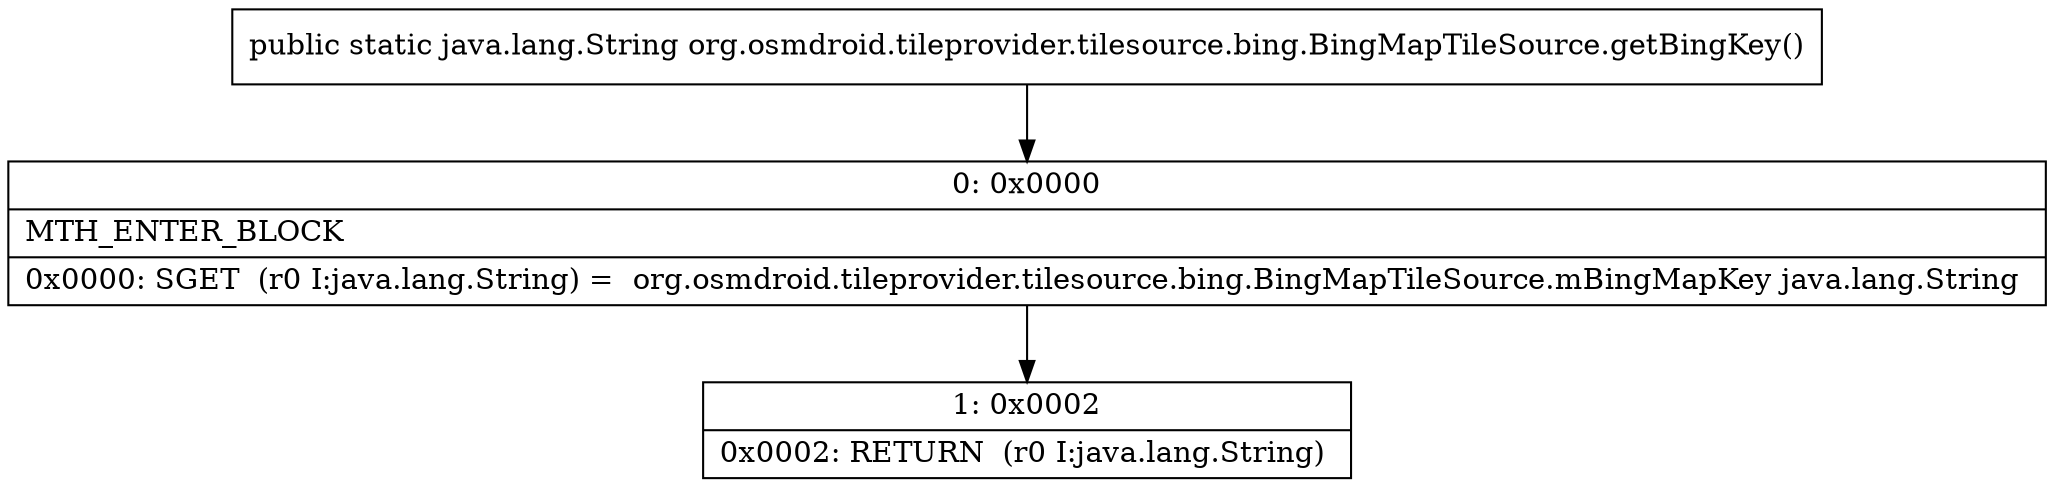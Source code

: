 digraph "CFG fororg.osmdroid.tileprovider.tilesource.bing.BingMapTileSource.getBingKey()Ljava\/lang\/String;" {
Node_0 [shape=record,label="{0\:\ 0x0000|MTH_ENTER_BLOCK\l|0x0000: SGET  (r0 I:java.lang.String) =  org.osmdroid.tileprovider.tilesource.bing.BingMapTileSource.mBingMapKey java.lang.String \l}"];
Node_1 [shape=record,label="{1\:\ 0x0002|0x0002: RETURN  (r0 I:java.lang.String) \l}"];
MethodNode[shape=record,label="{public static java.lang.String org.osmdroid.tileprovider.tilesource.bing.BingMapTileSource.getBingKey() }"];
MethodNode -> Node_0;
Node_0 -> Node_1;
}

